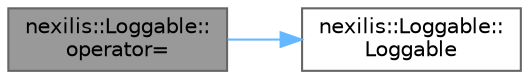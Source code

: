 digraph "nexilis::Loggable::operator="
{
 // LATEX_PDF_SIZE
  bgcolor="transparent";
  edge [fontname=Helvetica,fontsize=10,labelfontname=Helvetica,labelfontsize=10];
  node [fontname=Helvetica,fontsize=10,shape=box,height=0.2,width=0.4];
  rankdir="LR";
  Node1 [id="Node000001",label="nexilis::Loggable::\loperator=",height=0.2,width=0.4,color="gray40", fillcolor="grey60", style="filled", fontcolor="black",tooltip="Move assignment operator."];
  Node1 -> Node2 [id="edge1_Node000001_Node000002",color="steelblue1",style="solid",tooltip=" "];
  Node2 [id="Node000002",label="nexilis::Loggable::\lLoggable",height=0.2,width=0.4,color="grey40", fillcolor="white", style="filled",URL="$da/d34/classnexilis_1_1Loggable.html#a96a9d5fcd255ac422774d3d3a6eecfcc",tooltip="Constructor, the class name we are logging from."];
}
